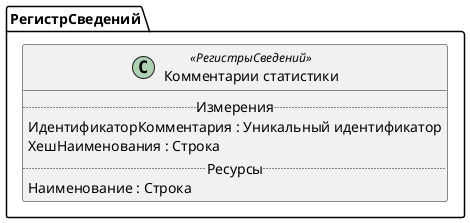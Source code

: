 ﻿@startuml КомментарииСтатистики
'!include templates.wsd
'..\include templates.wsd
class РегистрСведений.КомментарииСтатистики as "Комментарии статистики" <<РегистрыСведений>>
{
..Измерения..
ИдентификаторКомментария : Уникальный идентификатор
ХешНаименования : Строка
..Ресурсы..
Наименование : Строка
}
@enduml
